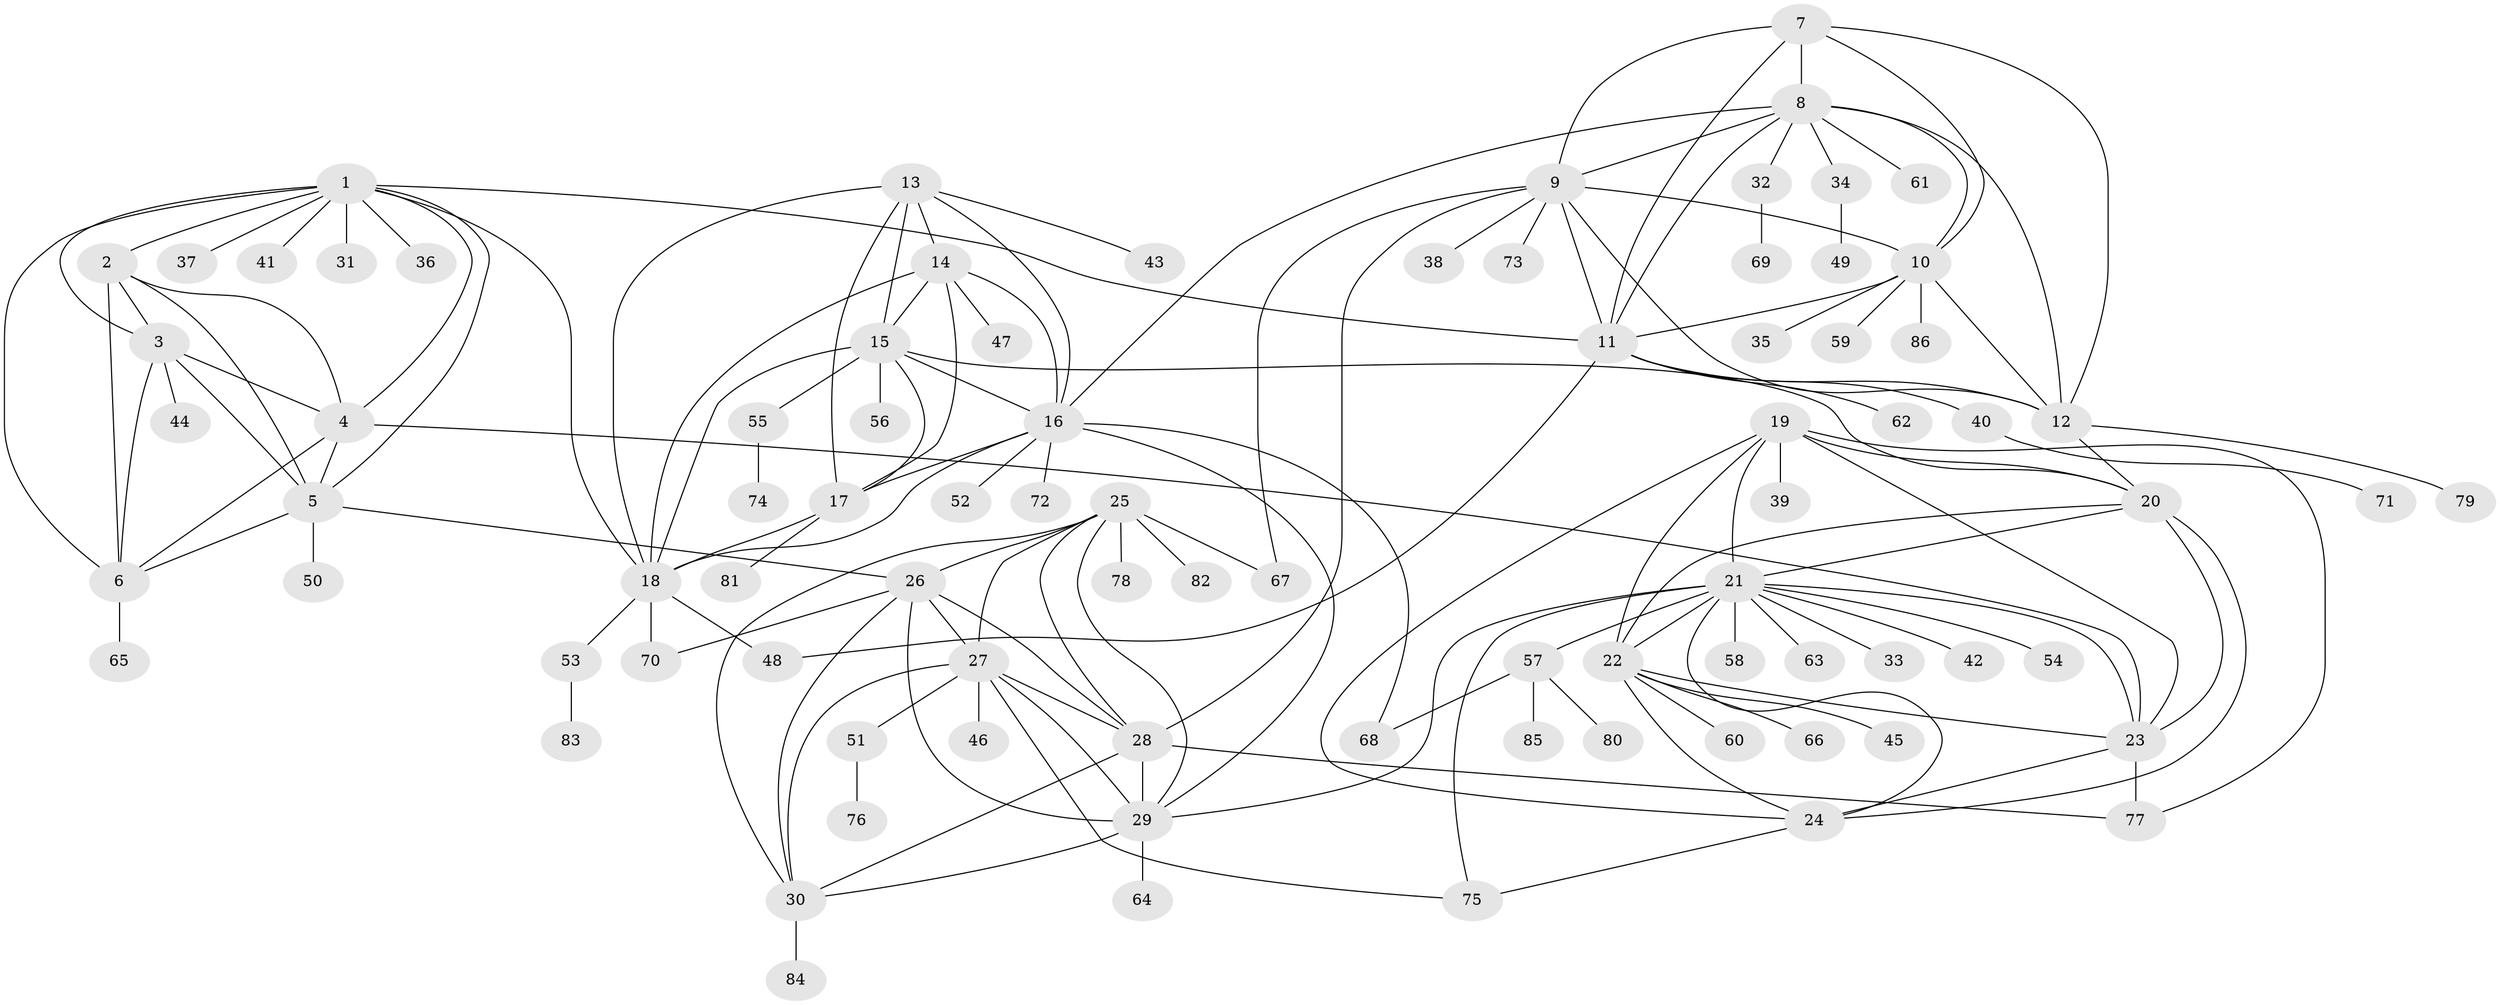 // original degree distribution, {12: 0.008333333333333333, 6: 0.016666666666666666, 7: 0.05, 8: 0.058333333333333334, 5: 0.008333333333333333, 10: 0.03333333333333333, 9: 0.058333333333333334, 11: 0.008333333333333333, 14: 0.008333333333333333, 1: 0.6166666666666667, 3: 0.025, 2: 0.1, 4: 0.008333333333333333}
// Generated by graph-tools (version 1.1) at 2025/52/03/04/25 22:52:15]
// undirected, 86 vertices, 149 edges
graph export_dot {
  node [color=gray90,style=filled];
  1;
  2;
  3;
  4;
  5;
  6;
  7;
  8;
  9;
  10;
  11;
  12;
  13;
  14;
  15;
  16;
  17;
  18;
  19;
  20;
  21;
  22;
  23;
  24;
  25;
  26;
  27;
  28;
  29;
  30;
  31;
  32;
  33;
  34;
  35;
  36;
  37;
  38;
  39;
  40;
  41;
  42;
  43;
  44;
  45;
  46;
  47;
  48;
  49;
  50;
  51;
  52;
  53;
  54;
  55;
  56;
  57;
  58;
  59;
  60;
  61;
  62;
  63;
  64;
  65;
  66;
  67;
  68;
  69;
  70;
  71;
  72;
  73;
  74;
  75;
  76;
  77;
  78;
  79;
  80;
  81;
  82;
  83;
  84;
  85;
  86;
  1 -- 2 [weight=1.0];
  1 -- 3 [weight=1.0];
  1 -- 4 [weight=1.0];
  1 -- 5 [weight=1.0];
  1 -- 6 [weight=1.0];
  1 -- 11 [weight=1.0];
  1 -- 18 [weight=1.0];
  1 -- 31 [weight=1.0];
  1 -- 36 [weight=1.0];
  1 -- 37 [weight=1.0];
  1 -- 41 [weight=1.0];
  2 -- 3 [weight=1.0];
  2 -- 4 [weight=1.0];
  2 -- 5 [weight=1.0];
  2 -- 6 [weight=1.0];
  3 -- 4 [weight=1.0];
  3 -- 5 [weight=1.0];
  3 -- 6 [weight=1.0];
  3 -- 44 [weight=1.0];
  4 -- 5 [weight=1.0];
  4 -- 6 [weight=1.0];
  4 -- 23 [weight=1.0];
  5 -- 6 [weight=1.0];
  5 -- 26 [weight=1.0];
  5 -- 50 [weight=1.0];
  6 -- 65 [weight=2.0];
  7 -- 8 [weight=1.0];
  7 -- 9 [weight=1.0];
  7 -- 10 [weight=1.0];
  7 -- 11 [weight=1.0];
  7 -- 12 [weight=1.0];
  8 -- 9 [weight=1.0];
  8 -- 10 [weight=1.0];
  8 -- 11 [weight=1.0];
  8 -- 12 [weight=1.0];
  8 -- 16 [weight=1.0];
  8 -- 32 [weight=1.0];
  8 -- 34 [weight=1.0];
  8 -- 61 [weight=1.0];
  9 -- 10 [weight=1.0];
  9 -- 11 [weight=1.0];
  9 -- 12 [weight=1.0];
  9 -- 28 [weight=1.0];
  9 -- 38 [weight=1.0];
  9 -- 67 [weight=1.0];
  9 -- 73 [weight=1.0];
  10 -- 11 [weight=1.0];
  10 -- 12 [weight=1.0];
  10 -- 35 [weight=1.0];
  10 -- 59 [weight=1.0];
  10 -- 86 [weight=1.0];
  11 -- 12 [weight=1.0];
  11 -- 40 [weight=1.0];
  11 -- 48 [weight=1.0];
  11 -- 62 [weight=1.0];
  12 -- 20 [weight=1.0];
  12 -- 79 [weight=1.0];
  13 -- 14 [weight=1.0];
  13 -- 15 [weight=1.0];
  13 -- 16 [weight=1.0];
  13 -- 17 [weight=1.0];
  13 -- 18 [weight=1.0];
  13 -- 43 [weight=1.0];
  14 -- 15 [weight=1.0];
  14 -- 16 [weight=1.0];
  14 -- 17 [weight=1.0];
  14 -- 18 [weight=1.0];
  14 -- 47 [weight=2.0];
  15 -- 16 [weight=1.0];
  15 -- 17 [weight=1.0];
  15 -- 18 [weight=1.0];
  15 -- 20 [weight=1.0];
  15 -- 55 [weight=1.0];
  15 -- 56 [weight=1.0];
  16 -- 17 [weight=1.0];
  16 -- 18 [weight=1.0];
  16 -- 29 [weight=1.0];
  16 -- 52 [weight=1.0];
  16 -- 68 [weight=1.0];
  16 -- 72 [weight=1.0];
  17 -- 18 [weight=1.0];
  17 -- 81 [weight=1.0];
  18 -- 48 [weight=1.0];
  18 -- 53 [weight=1.0];
  18 -- 70 [weight=1.0];
  19 -- 20 [weight=1.0];
  19 -- 21 [weight=1.0];
  19 -- 22 [weight=1.0];
  19 -- 23 [weight=1.0];
  19 -- 24 [weight=1.0];
  19 -- 39 [weight=3.0];
  19 -- 77 [weight=1.0];
  20 -- 21 [weight=1.0];
  20 -- 22 [weight=1.0];
  20 -- 23 [weight=1.0];
  20 -- 24 [weight=1.0];
  21 -- 22 [weight=1.0];
  21 -- 23 [weight=1.0];
  21 -- 24 [weight=1.0];
  21 -- 29 [weight=1.0];
  21 -- 33 [weight=1.0];
  21 -- 42 [weight=1.0];
  21 -- 54 [weight=1.0];
  21 -- 57 [weight=1.0];
  21 -- 58 [weight=1.0];
  21 -- 63 [weight=1.0];
  21 -- 75 [weight=1.0];
  22 -- 23 [weight=1.0];
  22 -- 24 [weight=1.0];
  22 -- 45 [weight=1.0];
  22 -- 60 [weight=1.0];
  22 -- 66 [weight=1.0];
  23 -- 24 [weight=1.0];
  23 -- 77 [weight=1.0];
  24 -- 75 [weight=1.0];
  25 -- 26 [weight=1.0];
  25 -- 27 [weight=1.0];
  25 -- 28 [weight=1.0];
  25 -- 29 [weight=1.0];
  25 -- 30 [weight=1.0];
  25 -- 67 [weight=1.0];
  25 -- 78 [weight=1.0];
  25 -- 82 [weight=1.0];
  26 -- 27 [weight=1.0];
  26 -- 28 [weight=1.0];
  26 -- 29 [weight=1.0];
  26 -- 30 [weight=1.0];
  26 -- 70 [weight=1.0];
  27 -- 28 [weight=1.0];
  27 -- 29 [weight=1.0];
  27 -- 30 [weight=1.0];
  27 -- 46 [weight=1.0];
  27 -- 51 [weight=1.0];
  27 -- 75 [weight=1.0];
  28 -- 29 [weight=1.0];
  28 -- 30 [weight=1.0];
  28 -- 77 [weight=1.0];
  29 -- 30 [weight=1.0];
  29 -- 64 [weight=1.0];
  30 -- 84 [weight=1.0];
  32 -- 69 [weight=1.0];
  34 -- 49 [weight=1.0];
  40 -- 71 [weight=1.0];
  51 -- 76 [weight=1.0];
  53 -- 83 [weight=1.0];
  55 -- 74 [weight=1.0];
  57 -- 68 [weight=1.0];
  57 -- 80 [weight=1.0];
  57 -- 85 [weight=1.0];
}
